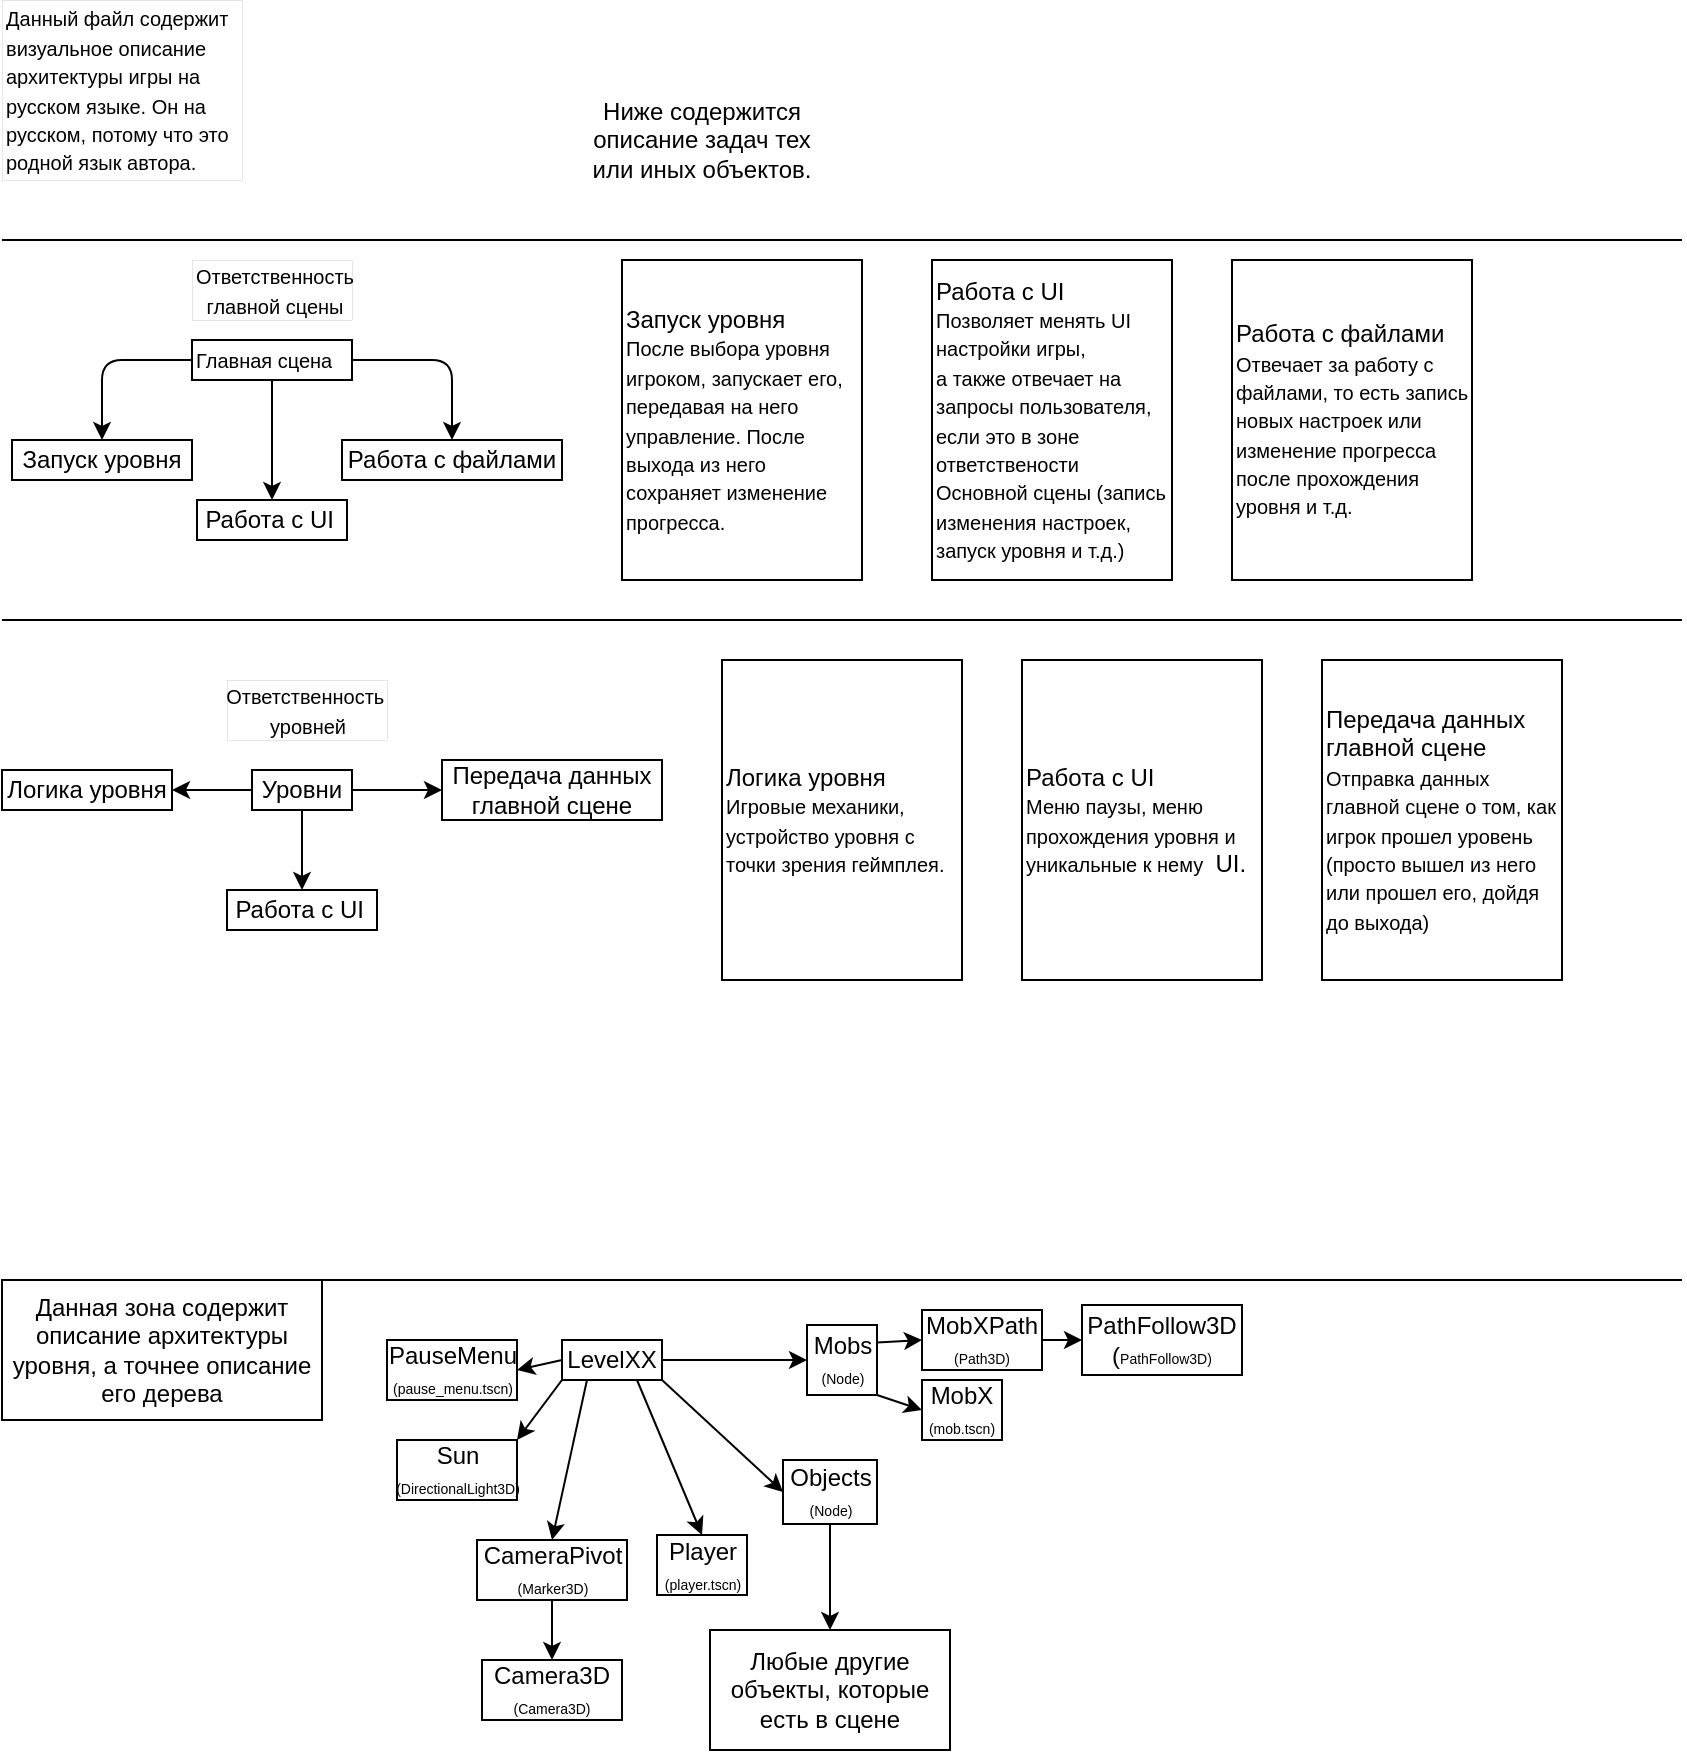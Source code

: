 <mxfile>
    <diagram id="rWws36u_UZR8ZlzBya25" name="Page-1">
        <mxGraphModel dx="692" dy="300" grid="1" gridSize="10" guides="1" tooltips="1" connect="1" arrows="1" fold="1" page="1" pageScale="1" pageWidth="850" pageHeight="1100" math="0" shadow="0">
            <root>
                <mxCell id="0"/>
                <mxCell id="1" parent="0"/>
                <mxCell id="5" value="&lt;font size=&quot;1&quot;&gt;Данный файл содержит&lt;/font&gt;&lt;div&gt;&lt;font size=&quot;1&quot;&gt;визуальное описание архитектуры игры на русском языке. Он на русском, потому что это родной язык автора.&lt;/font&gt;&lt;/div&gt;" style="rounded=0;whiteSpace=wrap;html=1;align=left;strokeColor=default;strokeWidth=0;" parent="1" vertex="1">
                    <mxGeometry width="120" height="90" as="geometry"/>
                </mxCell>
                <mxCell id="10" value="&lt;font style=&quot;font-size: 10px;&quot;&gt;Главная сцена&lt;/font&gt;" style="rounded=0;whiteSpace=wrap;html=1;align=left;" parent="1" vertex="1">
                    <mxGeometry x="95" y="170" width="80" height="20" as="geometry"/>
                </mxCell>
                <mxCell id="11" value="Запуск уровня" style="rounded=0;whiteSpace=wrap;html=1;align=center;" parent="1" vertex="1">
                    <mxGeometry x="5" y="220" width="90" height="20" as="geometry"/>
                </mxCell>
                <mxCell id="12" value="Работа с UI&amp;nbsp;" style="rounded=0;whiteSpace=wrap;html=1;" parent="1" vertex="1">
                    <mxGeometry x="97.5" y="250" width="75" height="20" as="geometry"/>
                </mxCell>
                <mxCell id="13" value="Работа с файлами" style="rounded=0;whiteSpace=wrap;html=1;" parent="1" vertex="1">
                    <mxGeometry x="170" y="220" width="110" height="20" as="geometry"/>
                </mxCell>
                <mxCell id="14" value="" style="endArrow=classic;html=1;exitX=0.5;exitY=1;exitDx=0;exitDy=0;entryX=0.5;entryY=0;entryDx=0;entryDy=0;" parent="1" source="10" target="12" edge="1">
                    <mxGeometry width="50" height="50" relative="1" as="geometry">
                        <mxPoint x="155" y="270" as="sourcePoint"/>
                        <mxPoint x="205" y="220" as="targetPoint"/>
                    </mxGeometry>
                </mxCell>
                <mxCell id="16" value="" style="endArrow=classic;html=1;exitX=0;exitY=0.5;exitDx=0;exitDy=0;entryX=0.5;entryY=0;entryDx=0;entryDy=0;" parent="1" source="10" target="11" edge="1">
                    <mxGeometry width="50" height="50" relative="1" as="geometry">
                        <mxPoint x="155" y="270" as="sourcePoint"/>
                        <mxPoint x="50" y="220" as="targetPoint"/>
                        <Array as="points">
                            <mxPoint x="50" y="180"/>
                        </Array>
                    </mxGeometry>
                </mxCell>
                <mxCell id="17" value="" style="endArrow=classic;html=1;exitX=1;exitY=0.5;exitDx=0;exitDy=0;entryX=0.5;entryY=0;entryDx=0;entryDy=0;" parent="1" source="10" target="13" edge="1">
                    <mxGeometry width="50" height="50" relative="1" as="geometry">
                        <mxPoint x="155" y="270" as="sourcePoint"/>
                        <mxPoint x="205" y="220" as="targetPoint"/>
                        <Array as="points">
                            <mxPoint x="225" y="180"/>
                        </Array>
                    </mxGeometry>
                </mxCell>
                <mxCell id="18" value="&lt;div style=&quot;text-align: center;&quot;&gt;&lt;font style=&quot;background-color: transparent;&quot; size=&quot;1&quot;&gt;Ответстве&lt;/font&gt;&lt;span style=&quot;background-color: transparent; font-size: x-small;&quot;&gt;нность главной сцены&lt;/span&gt;&lt;/div&gt;" style="rounded=0;whiteSpace=wrap;html=1;align=left;strokeColor=default;strokeWidth=0;" parent="1" vertex="1">
                    <mxGeometry x="95" y="130" width="80" height="30" as="geometry"/>
                </mxCell>
                <mxCell id="19" value="Запуск уровня&lt;div&gt;&lt;font size=&quot;1&quot;&gt;После выбора уровня игроком, запускает его, передавая на него управление. После выхода из него сохраняет изменение прогресса.&lt;/font&gt;&lt;/div&gt;" style="rounded=0;whiteSpace=wrap;html=1;align=left;" parent="1" vertex="1">
                    <mxGeometry x="310" y="130" width="120" height="160" as="geometry"/>
                </mxCell>
                <mxCell id="20" value="Работа с UI&lt;div&gt;&lt;font size=&quot;1&quot;&gt;Позволяет менять UI настройки игры,&lt;/font&gt;&lt;/div&gt;&lt;div&gt;&lt;font size=&quot;1&quot;&gt;а также отвечает на запросы пользователя, если это в зоне ответствености Основной сцены (запись изменения настроек, запуск уровня и т.д.)&lt;/font&gt;&lt;/div&gt;" style="rounded=0;whiteSpace=wrap;html=1;align=left;" parent="1" vertex="1">
                    <mxGeometry x="465" y="130" width="120" height="160" as="geometry"/>
                </mxCell>
                <mxCell id="22" value="Работа с файлами&lt;div&gt;&lt;font size=&quot;1&quot;&gt;Отвечает за работу с файлами, то есть запись новых настроек или изменение прогресса после прохождения уровня и т.д.&lt;/font&gt;&lt;/div&gt;" style="rounded=0;whiteSpace=wrap;html=1;align=left;" parent="1" vertex="1">
                    <mxGeometry x="615" y="130" width="120" height="160" as="geometry"/>
                </mxCell>
                <mxCell id="27" style="edgeStyle=none;html=1;exitX=0;exitY=0.5;exitDx=0;exitDy=0;entryX=1;entryY=0.5;entryDx=0;entryDy=0;" parent="1" source="23" target="24" edge="1">
                    <mxGeometry relative="1" as="geometry">
                        <mxPoint x="85" y="395" as="targetPoint"/>
                    </mxGeometry>
                </mxCell>
                <mxCell id="28" style="edgeStyle=none;html=1;exitX=0.5;exitY=1;exitDx=0;exitDy=0;entryX=0.5;entryY=0;entryDx=0;entryDy=0;" parent="1" source="23" target="25" edge="1">
                    <mxGeometry relative="1" as="geometry"/>
                </mxCell>
                <mxCell id="29" style="edgeStyle=none;html=1;exitX=1;exitY=0.5;exitDx=0;exitDy=0;entryX=0;entryY=0.5;entryDx=0;entryDy=0;" parent="1" source="23" target="26" edge="1">
                    <mxGeometry relative="1" as="geometry"/>
                </mxCell>
                <mxCell id="23" value="Уровни" style="rounded=0;whiteSpace=wrap;html=1;" parent="1" vertex="1">
                    <mxGeometry x="125" y="385" width="50" height="20" as="geometry"/>
                </mxCell>
                <mxCell id="24" value="Логика уровня" style="rounded=0;whiteSpace=wrap;html=1;" parent="1" vertex="1">
                    <mxGeometry y="385" width="85" height="20" as="geometry"/>
                </mxCell>
                <mxCell id="25" value="Работа с UI&amp;nbsp;" style="rounded=0;whiteSpace=wrap;html=1;" parent="1" vertex="1">
                    <mxGeometry x="112.5" y="445" width="75" height="20" as="geometry"/>
                </mxCell>
                <mxCell id="26" value="Передача данных&lt;div&gt;главной сцене&lt;/div&gt;" style="rounded=0;whiteSpace=wrap;html=1;" parent="1" vertex="1">
                    <mxGeometry x="220" y="380" width="110" height="30" as="geometry"/>
                </mxCell>
                <mxCell id="30" value="" style="endArrow=none;html=1;" parent="1" edge="1">
                    <mxGeometry width="50" height="50" relative="1" as="geometry">
                        <mxPoint y="310" as="sourcePoint"/>
                        <mxPoint x="840" y="310" as="targetPoint"/>
                    </mxGeometry>
                </mxCell>
                <mxCell id="31" value="&lt;font size=&quot;1&quot;&gt;Ответственность&amp;nbsp;&lt;/font&gt;&lt;div&gt;&lt;font size=&quot;1&quot;&gt;уровней&lt;/font&gt;&lt;/div&gt;" style="rounded=0;whiteSpace=wrap;html=1;align=center;strokeColor=default;strokeWidth=0;" parent="1" vertex="1">
                    <mxGeometry x="112.5" y="340" width="80" height="30" as="geometry"/>
                </mxCell>
                <mxCell id="32" value="Логика уровня&lt;div&gt;&lt;font size=&quot;1&quot;&gt;Игровые механики, устройство уровня с точки зрения геймплея.&lt;/font&gt;&lt;/div&gt;" style="rounded=0;whiteSpace=wrap;html=1;align=left;" parent="1" vertex="1">
                    <mxGeometry x="360" y="330" width="120" height="160" as="geometry"/>
                </mxCell>
                <mxCell id="33" value="Работа с UI&lt;div&gt;&lt;font size=&quot;1&quot;&gt;Меню паузы, меню прохождения уровня и уникальные к нему&amp;nbsp;&lt;/font&gt;&amp;nbsp;UI.&lt;/div&gt;" style="rounded=0;whiteSpace=wrap;html=1;align=left;" parent="1" vertex="1">
                    <mxGeometry x="510" y="330" width="120" height="160" as="geometry"/>
                </mxCell>
                <mxCell id="34" value="Передача данных&lt;div&gt;главной сцене&lt;/div&gt;&lt;div style=&quot;&quot;&gt;&lt;font size=&quot;1&quot;&gt;Отправка данных главной сцене о том, как игрок прошел уровень (просто вышел из него или прошел его, дойдя до выхода)&lt;/font&gt;&lt;/div&gt;" style="rounded=0;whiteSpace=wrap;html=1;align=left;" parent="1" vertex="1">
                    <mxGeometry x="660" y="330" width="120" height="160" as="geometry"/>
                </mxCell>
                <mxCell id="35" value="" style="endArrow=none;html=1;" parent="1" edge="1">
                    <mxGeometry width="50" height="50" relative="1" as="geometry">
                        <mxPoint y="120" as="sourcePoint"/>
                        <mxPoint x="840" y="120" as="targetPoint"/>
                    </mxGeometry>
                </mxCell>
                <mxCell id="36" value="Ниже содержится описание задач тех или иных объектов." style="rounded=0;whiteSpace=wrap;html=1;align=center;strokeColor=none;" parent="1" vertex="1">
                    <mxGeometry x="290" y="40" width="120" height="60" as="geometry"/>
                </mxCell>
                <mxCell id="37" value="" style="endArrow=none;html=1;" edge="1" parent="1">
                    <mxGeometry width="50" height="50" relative="1" as="geometry">
                        <mxPoint y="640" as="sourcePoint"/>
                        <mxPoint x="840" y="640" as="targetPoint"/>
                    </mxGeometry>
                </mxCell>
                <mxCell id="39" value="Данная зона содержит описание архитектуры уровня, а точнее описание его дерева" style="rounded=0;whiteSpace=wrap;html=1;" vertex="1" parent="1">
                    <mxGeometry y="640" width="160" height="70" as="geometry"/>
                </mxCell>
                <mxCell id="49" style="edgeStyle=none;html=1;exitX=0;exitY=0.5;exitDx=0;exitDy=0;entryX=1;entryY=0.5;entryDx=0;entryDy=0;" edge="1" parent="1" source="43" target="44">
                    <mxGeometry relative="1" as="geometry"/>
                </mxCell>
                <mxCell id="50" style="edgeStyle=none;html=1;exitX=0;exitY=1;exitDx=0;exitDy=0;entryX=1;entryY=0;entryDx=0;entryDy=0;" edge="1" parent="1" source="43" target="45">
                    <mxGeometry relative="1" as="geometry"/>
                </mxCell>
                <mxCell id="51" style="edgeStyle=none;html=1;exitX=0.25;exitY=1;exitDx=0;exitDy=0;entryX=0.5;entryY=0;entryDx=0;entryDy=0;" edge="1" parent="1" source="43" target="47">
                    <mxGeometry relative="1" as="geometry"/>
                </mxCell>
                <mxCell id="53" style="edgeStyle=none;html=1;exitX=0.75;exitY=1;exitDx=0;exitDy=0;entryX=0.5;entryY=0;entryDx=0;entryDy=0;" edge="1" parent="1" source="43" target="46">
                    <mxGeometry relative="1" as="geometry"/>
                </mxCell>
                <mxCell id="59" style="edgeStyle=none;html=1;exitX=1;exitY=0.5;exitDx=0;exitDy=0;entryX=0;entryY=0.5;entryDx=0;entryDy=0;" edge="1" parent="1" source="43" target="54">
                    <mxGeometry relative="1" as="geometry"/>
                </mxCell>
                <mxCell id="66" style="edgeStyle=none;html=1;exitX=1;exitY=1;exitDx=0;exitDy=0;entryX=0;entryY=0.5;entryDx=0;entryDy=0;" edge="1" parent="1" source="43" target="64">
                    <mxGeometry relative="1" as="geometry"/>
                </mxCell>
                <mxCell id="43" value="LevelXX" style="rounded=0;whiteSpace=wrap;html=1;" vertex="1" parent="1">
                    <mxGeometry x="280" y="670" width="50" height="20" as="geometry"/>
                </mxCell>
                <mxCell id="44" value="&lt;div style=&quot;text-align: left;&quot;&gt;&lt;span style=&quot;background-color: transparent;&quot;&gt;PauseMenu&lt;/span&gt;&lt;/div&gt;&lt;div&gt;&lt;font style=&quot;font-size: 7px;&quot;&gt;(pause_menu.tscn)&lt;/font&gt;&lt;/div&gt;" style="rounded=0;whiteSpace=wrap;html=1;" vertex="1" parent="1">
                    <mxGeometry x="192.5" y="670" width="65" height="30" as="geometry"/>
                </mxCell>
                <mxCell id="45" value="Sun&lt;div&gt;&lt;font style=&quot;font-size: 7px;&quot;&gt;(&lt;/font&gt;&lt;font style=&quot;font-size: 7px;&quot;&gt;DirectionalLight3D)&lt;/font&gt;&lt;/div&gt;" style="rounded=0;whiteSpace=wrap;html=1;" vertex="1" parent="1">
                    <mxGeometry x="197.5" y="720" width="60" height="30" as="geometry"/>
                </mxCell>
                <mxCell id="46" value="Player&lt;div&gt;&lt;font style=&quot;font-size: 7px;&quot;&gt;(&lt;/font&gt;&lt;font style=&quot;font-size: 7px;&quot;&gt;player.tscn)&lt;/font&gt;&lt;/div&gt;" style="rounded=0;whiteSpace=wrap;html=1;" vertex="1" parent="1">
                    <mxGeometry x="327.5" y="767.5" width="45" height="30" as="geometry"/>
                </mxCell>
                <mxCell id="52" style="edgeStyle=none;html=1;exitX=0.5;exitY=1;exitDx=0;exitDy=0;entryX=0.5;entryY=0;entryDx=0;entryDy=0;" edge="1" parent="1" source="47" target="48">
                    <mxGeometry relative="1" as="geometry"/>
                </mxCell>
                <mxCell id="47" value="CameraPivot&lt;div&gt;&lt;font style=&quot;font-size: 7px;&quot;&gt;(Marker3D)&lt;/font&gt;&lt;/div&gt;" style="rounded=0;whiteSpace=wrap;html=1;" vertex="1" parent="1">
                    <mxGeometry x="237.5" y="770" width="75" height="30" as="geometry"/>
                </mxCell>
                <mxCell id="48" value="Camera3D&lt;div&gt;&lt;font style=&quot;font-size: 7px;&quot;&gt;(Camera3D)&lt;/font&gt;&lt;/div&gt;" style="rounded=0;whiteSpace=wrap;html=1;" vertex="1" parent="1">
                    <mxGeometry x="240" y="830" width="70" height="30" as="geometry"/>
                </mxCell>
                <mxCell id="60" style="edgeStyle=none;html=1;exitX=1;exitY=0.25;exitDx=0;exitDy=0;entryX=0;entryY=0.5;entryDx=0;entryDy=0;" edge="1" parent="1" source="54" target="56">
                    <mxGeometry relative="1" as="geometry"/>
                </mxCell>
                <mxCell id="61" style="edgeStyle=none;html=1;exitX=1;exitY=1;exitDx=0;exitDy=0;entryX=0;entryY=0.5;entryDx=0;entryDy=0;" edge="1" parent="1" source="54" target="55">
                    <mxGeometry relative="1" as="geometry"/>
                </mxCell>
                <mxCell id="54" value="Mobs&lt;div&gt;&lt;font style=&quot;font-size: 7px;&quot;&gt;(Node)&lt;/font&gt;&lt;/div&gt;" style="rounded=0;whiteSpace=wrap;html=1;" vertex="1" parent="1">
                    <mxGeometry x="402.5" y="662.5" width="35" height="35" as="geometry"/>
                </mxCell>
                <mxCell id="55" value="MobX&lt;div&gt;&lt;font style=&quot;font-size: 7px;&quot;&gt;(mob.tscn)&lt;/font&gt;&lt;/div&gt;" style="rounded=0;whiteSpace=wrap;html=1;" vertex="1" parent="1">
                    <mxGeometry x="460" y="690" width="40" height="30" as="geometry"/>
                </mxCell>
                <mxCell id="63" style="edgeStyle=none;html=1;exitX=1;exitY=0.5;exitDx=0;exitDy=0;entryX=0;entryY=0.5;entryDx=0;entryDy=0;" edge="1" parent="1" source="56" target="58">
                    <mxGeometry relative="1" as="geometry"/>
                </mxCell>
                <mxCell id="56" value="MobXPath&lt;div&gt;&lt;font style=&quot;font-size: 7px;&quot;&gt;(Path3D)&lt;/font&gt;&lt;/div&gt;" style="rounded=0;whiteSpace=wrap;html=1;" vertex="1" parent="1">
                    <mxGeometry x="460" y="655" width="60" height="30" as="geometry"/>
                </mxCell>
                <mxCell id="58" value="PathFollow3D&lt;div&gt;(&lt;font style=&quot;font-size: 7px;&quot;&gt;PathFollow3D)&lt;/font&gt;&lt;/div&gt;" style="rounded=0;whiteSpace=wrap;html=1;" vertex="1" parent="1">
                    <mxGeometry x="540" y="652.5" width="80" height="35" as="geometry"/>
                </mxCell>
                <mxCell id="67" style="edgeStyle=none;html=1;exitX=0.5;exitY=1;exitDx=0;exitDy=0;entryX=0.5;entryY=0;entryDx=0;entryDy=0;" edge="1" parent="1" source="64" target="65">
                    <mxGeometry relative="1" as="geometry"/>
                </mxCell>
                <mxCell id="64" value="Objects&lt;div&gt;&lt;font style=&quot;font-size: 7px;&quot;&gt;(Node)&lt;/font&gt;&lt;/div&gt;" style="rounded=0;whiteSpace=wrap;html=1;" vertex="1" parent="1">
                    <mxGeometry x="390.5" y="730" width="47" height="32" as="geometry"/>
                </mxCell>
                <mxCell id="65" value="Любые другие объекты, которые есть в сцене" style="rounded=0;whiteSpace=wrap;html=1;" vertex="1" parent="1">
                    <mxGeometry x="354" y="815" width="120" height="60" as="geometry"/>
                </mxCell>
            </root>
        </mxGraphModel>
    </diagram>
</mxfile>
